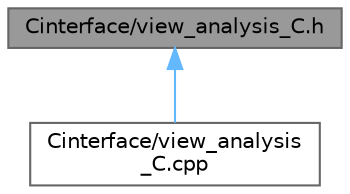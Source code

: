 digraph "Cinterface/view_analysis_C.h"
{
 // LATEX_PDF_SIZE
  bgcolor="transparent";
  edge [fontname=Helvetica,fontsize=10,labelfontname=Helvetica,labelfontsize=10];
  node [fontname=Helvetica,fontsize=10,shape=box,height=0.2,width=0.4];
  Node1 [label="Cinterface/view_analysis_C.h",height=0.2,width=0.4,color="gray40", fillcolor="grey60", style="filled", fontcolor="black",tooltip="Header file for conducting view analysis via the C Interface."];
  Node1 -> Node2 [dir="back",color="steelblue1",style="solid"];
  Node2 [label="Cinterface/view_analysis\l_C.cpp",height=0.2,width=0.4,color="grey40", fillcolor="white", style="filled",URL="$a00440.html",tooltip=" "];
}
